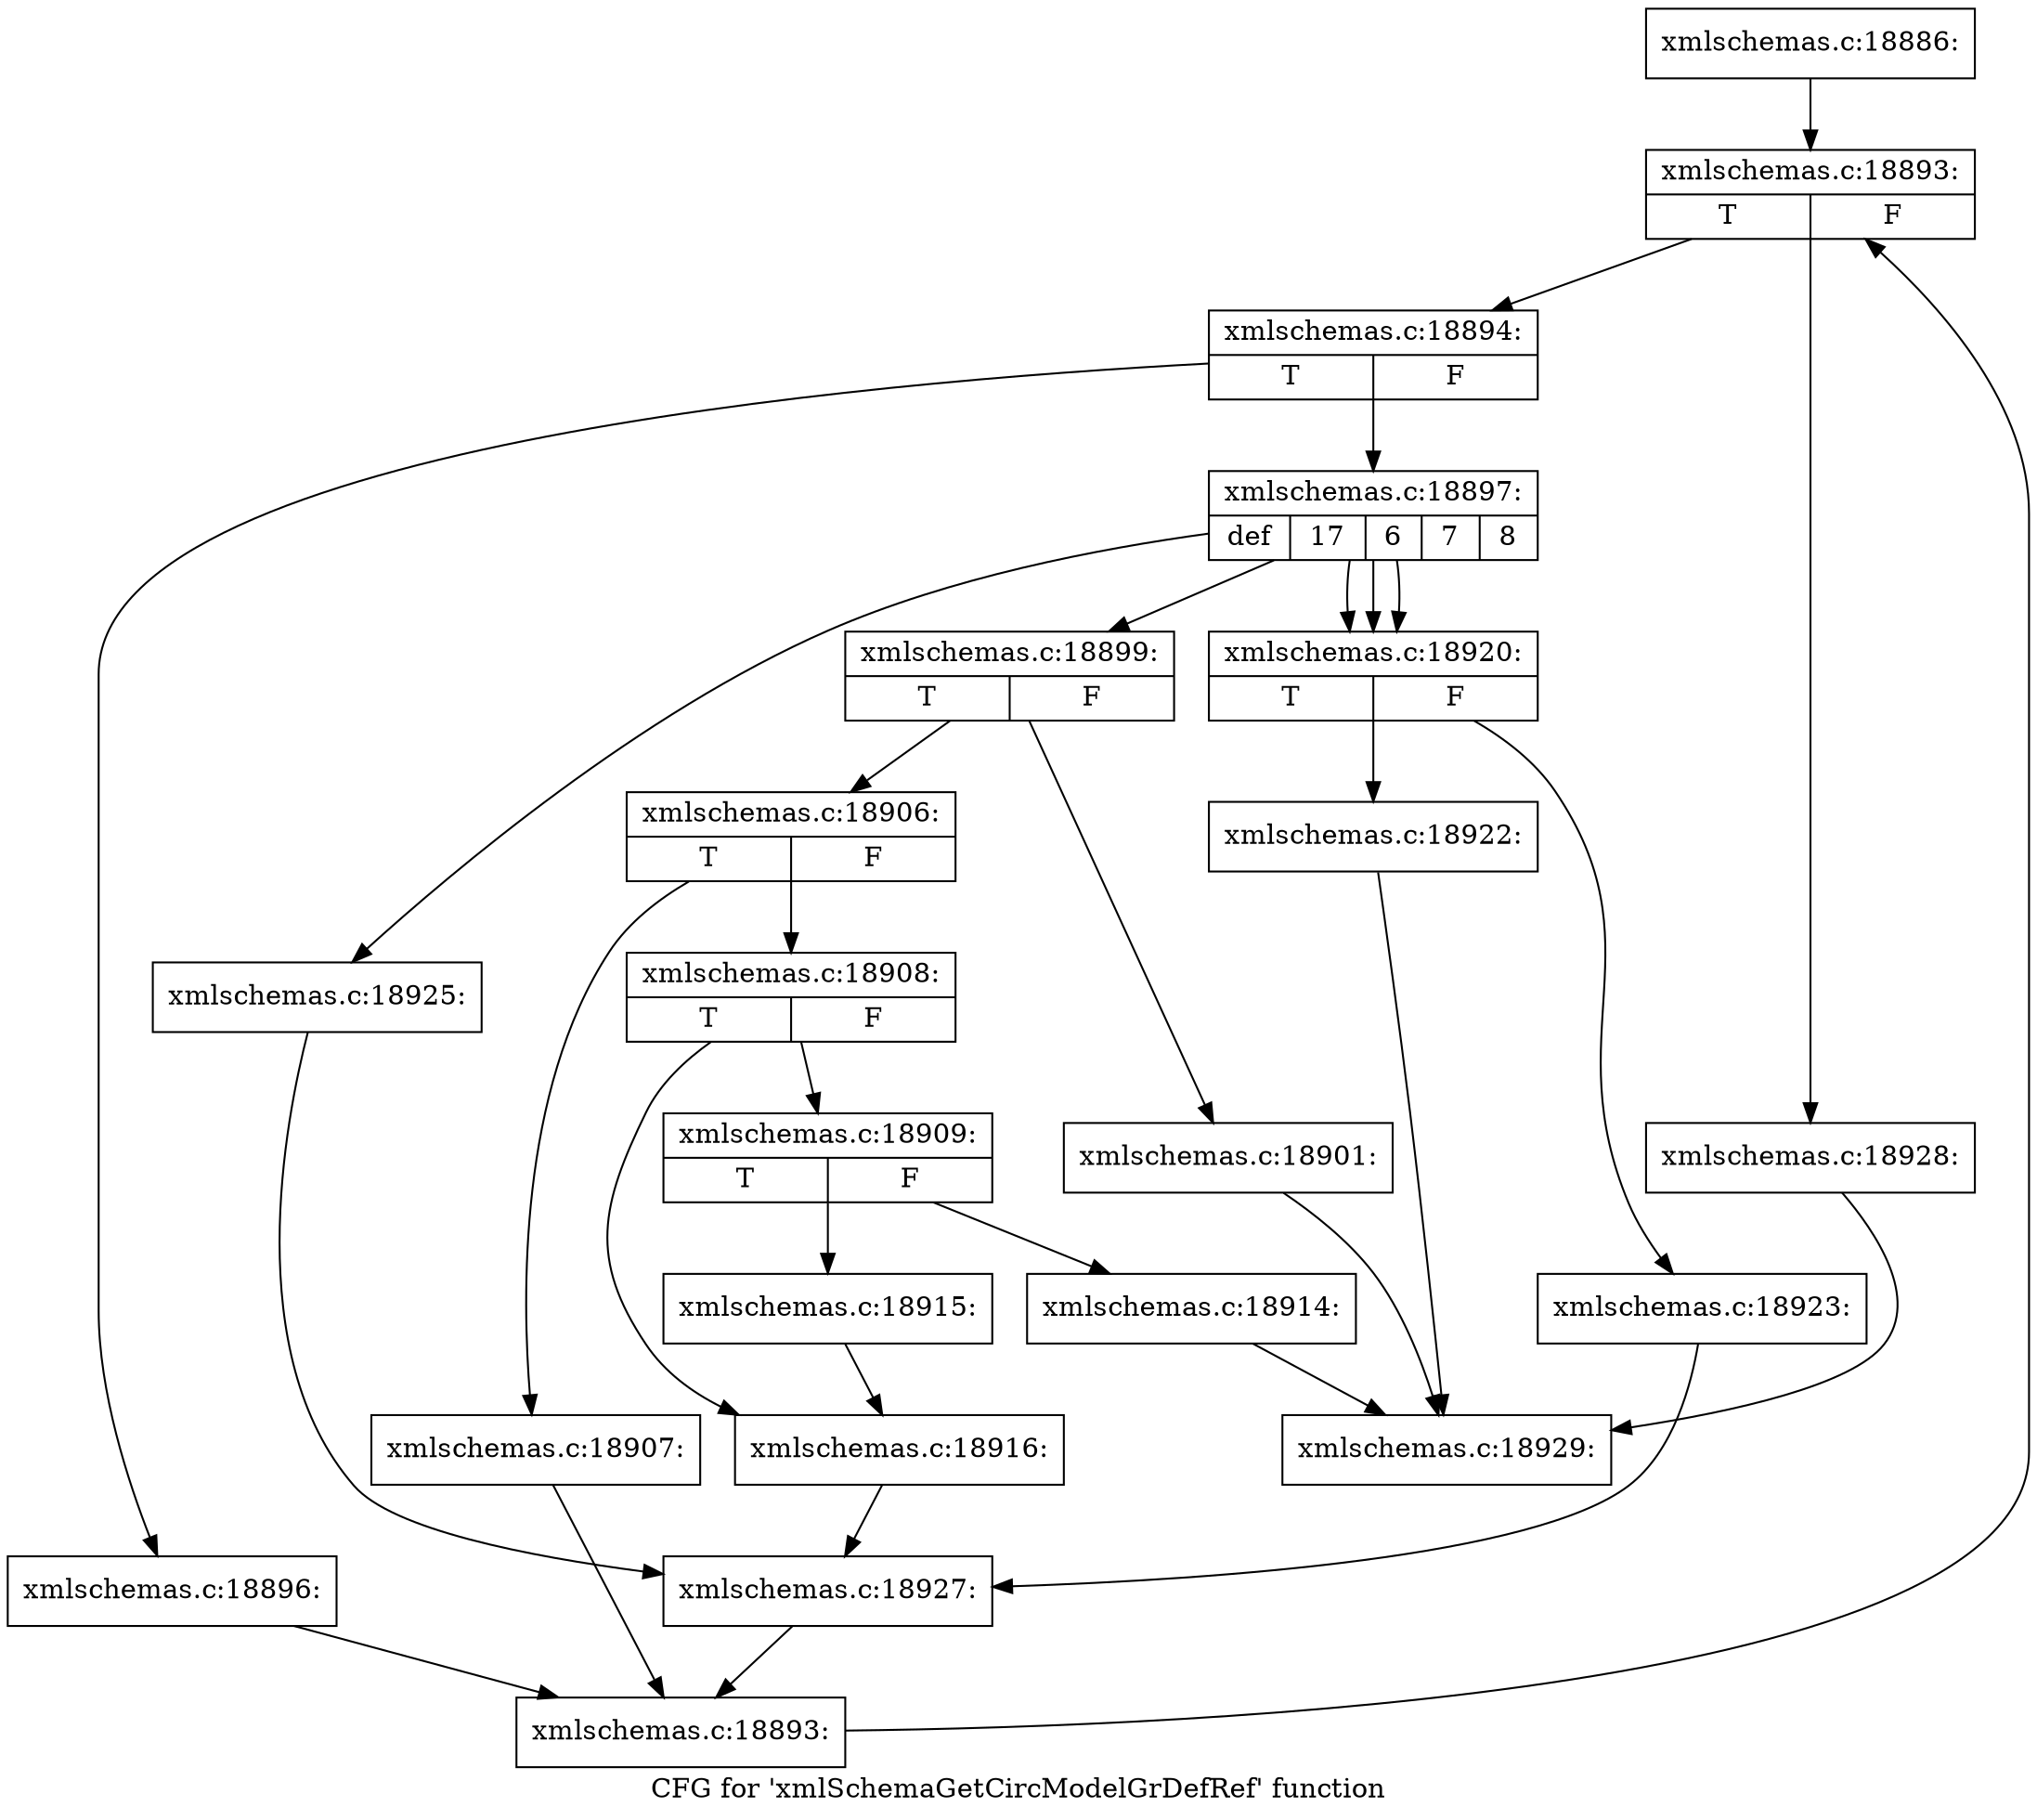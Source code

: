 digraph "CFG for 'xmlSchemaGetCircModelGrDefRef' function" {
	label="CFG for 'xmlSchemaGetCircModelGrDefRef' function";

	Node0x50cb080 [shape=record,label="{xmlschemas.c:18886:}"];
	Node0x50cb080 -> Node0x50cf760;
	Node0x50cf760 [shape=record,label="{xmlschemas.c:18893:|{<s0>T|<s1>F}}"];
	Node0x50cf760 -> Node0x50cfa40;
	Node0x50cf760 -> Node0x50cf6d0;
	Node0x50cfa40 [shape=record,label="{xmlschemas.c:18894:|{<s0>T|<s1>F}}"];
	Node0x50cfa40 -> Node0x50cff40;
	Node0x50cfa40 -> Node0x50cff90;
	Node0x50cff40 [shape=record,label="{xmlschemas.c:18896:}"];
	Node0x50cff40 -> Node0x50cf9b0;
	Node0x50cff90 [shape=record,label="{xmlschemas.c:18897:|{<s0>def|<s1>17|<s2>6|<s3>7|<s4>8}}"];
	Node0x50cff90 -> Node0x50d04e0;
	Node0x50cff90 -> Node0x50d0820;
	Node0x50cff90 -> Node0x50d2cd0;
	Node0x50cff90 -> Node0x50d2cd0;
	Node0x50cff90 -> Node0x50d2cd0;
	Node0x50d0820 [shape=record,label="{xmlschemas.c:18899:|{<s0>T|<s1>F}}"];
	Node0x50d0820 -> Node0x50d0b10;
	Node0x50d0820 -> Node0x50d0b60;
	Node0x50d0b10 [shape=record,label="{xmlschemas.c:18901:}"];
	Node0x50d0b10 -> Node0x50cb5a0;
	Node0x50d0b60 [shape=record,label="{xmlschemas.c:18906:|{<s0>T|<s1>F}}"];
	Node0x50d0b60 -> Node0x50d10b0;
	Node0x50d0b60 -> Node0x50d1100;
	Node0x50d10b0 [shape=record,label="{xmlschemas.c:18907:}"];
	Node0x50d10b0 -> Node0x50cf9b0;
	Node0x50d1100 [shape=record,label="{xmlschemas.c:18908:|{<s0>T|<s1>F}}"];
	Node0x50d1100 -> Node0x50d1660;
	Node0x50d1100 -> Node0x50d16b0;
	Node0x50d1660 [shape=record,label="{xmlschemas.c:18909:|{<s0>T|<s1>F}}"];
	Node0x50d1660 -> Node0x50d26b0;
	Node0x50d1660 -> Node0x50d2700;
	Node0x50d26b0 [shape=record,label="{xmlschemas.c:18914:}"];
	Node0x50d26b0 -> Node0x50cb5a0;
	Node0x50d2700 [shape=record,label="{xmlschemas.c:18915:}"];
	Node0x50d2700 -> Node0x50d16b0;
	Node0x50d16b0 [shape=record,label="{xmlschemas.c:18916:}"];
	Node0x50d16b0 -> Node0x50d02d0;
	Node0x50d2cd0 [shape=record,label="{xmlschemas.c:18920:|{<s0>T|<s1>F}}"];
	Node0x50d2cd0 -> Node0x50d31c0;
	Node0x50d2cd0 -> Node0x50d3210;
	Node0x50d31c0 [shape=record,label="{xmlschemas.c:18922:}"];
	Node0x50d31c0 -> Node0x50cb5a0;
	Node0x50d3210 [shape=record,label="{xmlschemas.c:18923:}"];
	Node0x50d3210 -> Node0x50d02d0;
	Node0x50d04e0 [shape=record,label="{xmlschemas.c:18925:}"];
	Node0x50d04e0 -> Node0x50d02d0;
	Node0x50d02d0 [shape=record,label="{xmlschemas.c:18927:}"];
	Node0x50d02d0 -> Node0x50cf9b0;
	Node0x50cf9b0 [shape=record,label="{xmlschemas.c:18893:}"];
	Node0x50cf9b0 -> Node0x50cf760;
	Node0x50cf6d0 [shape=record,label="{xmlschemas.c:18928:}"];
	Node0x50cf6d0 -> Node0x50cb5a0;
	Node0x50cb5a0 [shape=record,label="{xmlschemas.c:18929:}"];
}
